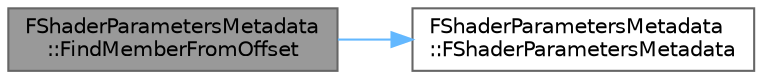 digraph "FShaderParametersMetadata::FindMemberFromOffset"
{
 // INTERACTIVE_SVG=YES
 // LATEX_PDF_SIZE
  bgcolor="transparent";
  edge [fontname=Helvetica,fontsize=10,labelfontname=Helvetica,labelfontsize=10];
  node [fontname=Helvetica,fontsize=10,shape=box,height=0.2,width=0.4];
  rankdir="LR";
  Node1 [id="Node000001",label="FShaderParametersMetadata\l::FindMemberFromOffset",height=0.2,width=0.4,color="gray40", fillcolor="grey60", style="filled", fontcolor="black",tooltip="Find a member for a given offset."];
  Node1 -> Node2 [id="edge1_Node000001_Node000002",color="steelblue1",style="solid",tooltip=" "];
  Node2 [id="Node000002",label="FShaderParametersMetadata\l::FShaderParametersMetadata",height=0.2,width=0.4,color="grey40", fillcolor="white", style="filled",URL="$d7/d24/classFShaderParametersMetadata.html#a583353f9aa5e1ae34c35a874e174b622",tooltip="Initialization constructor."];
}
